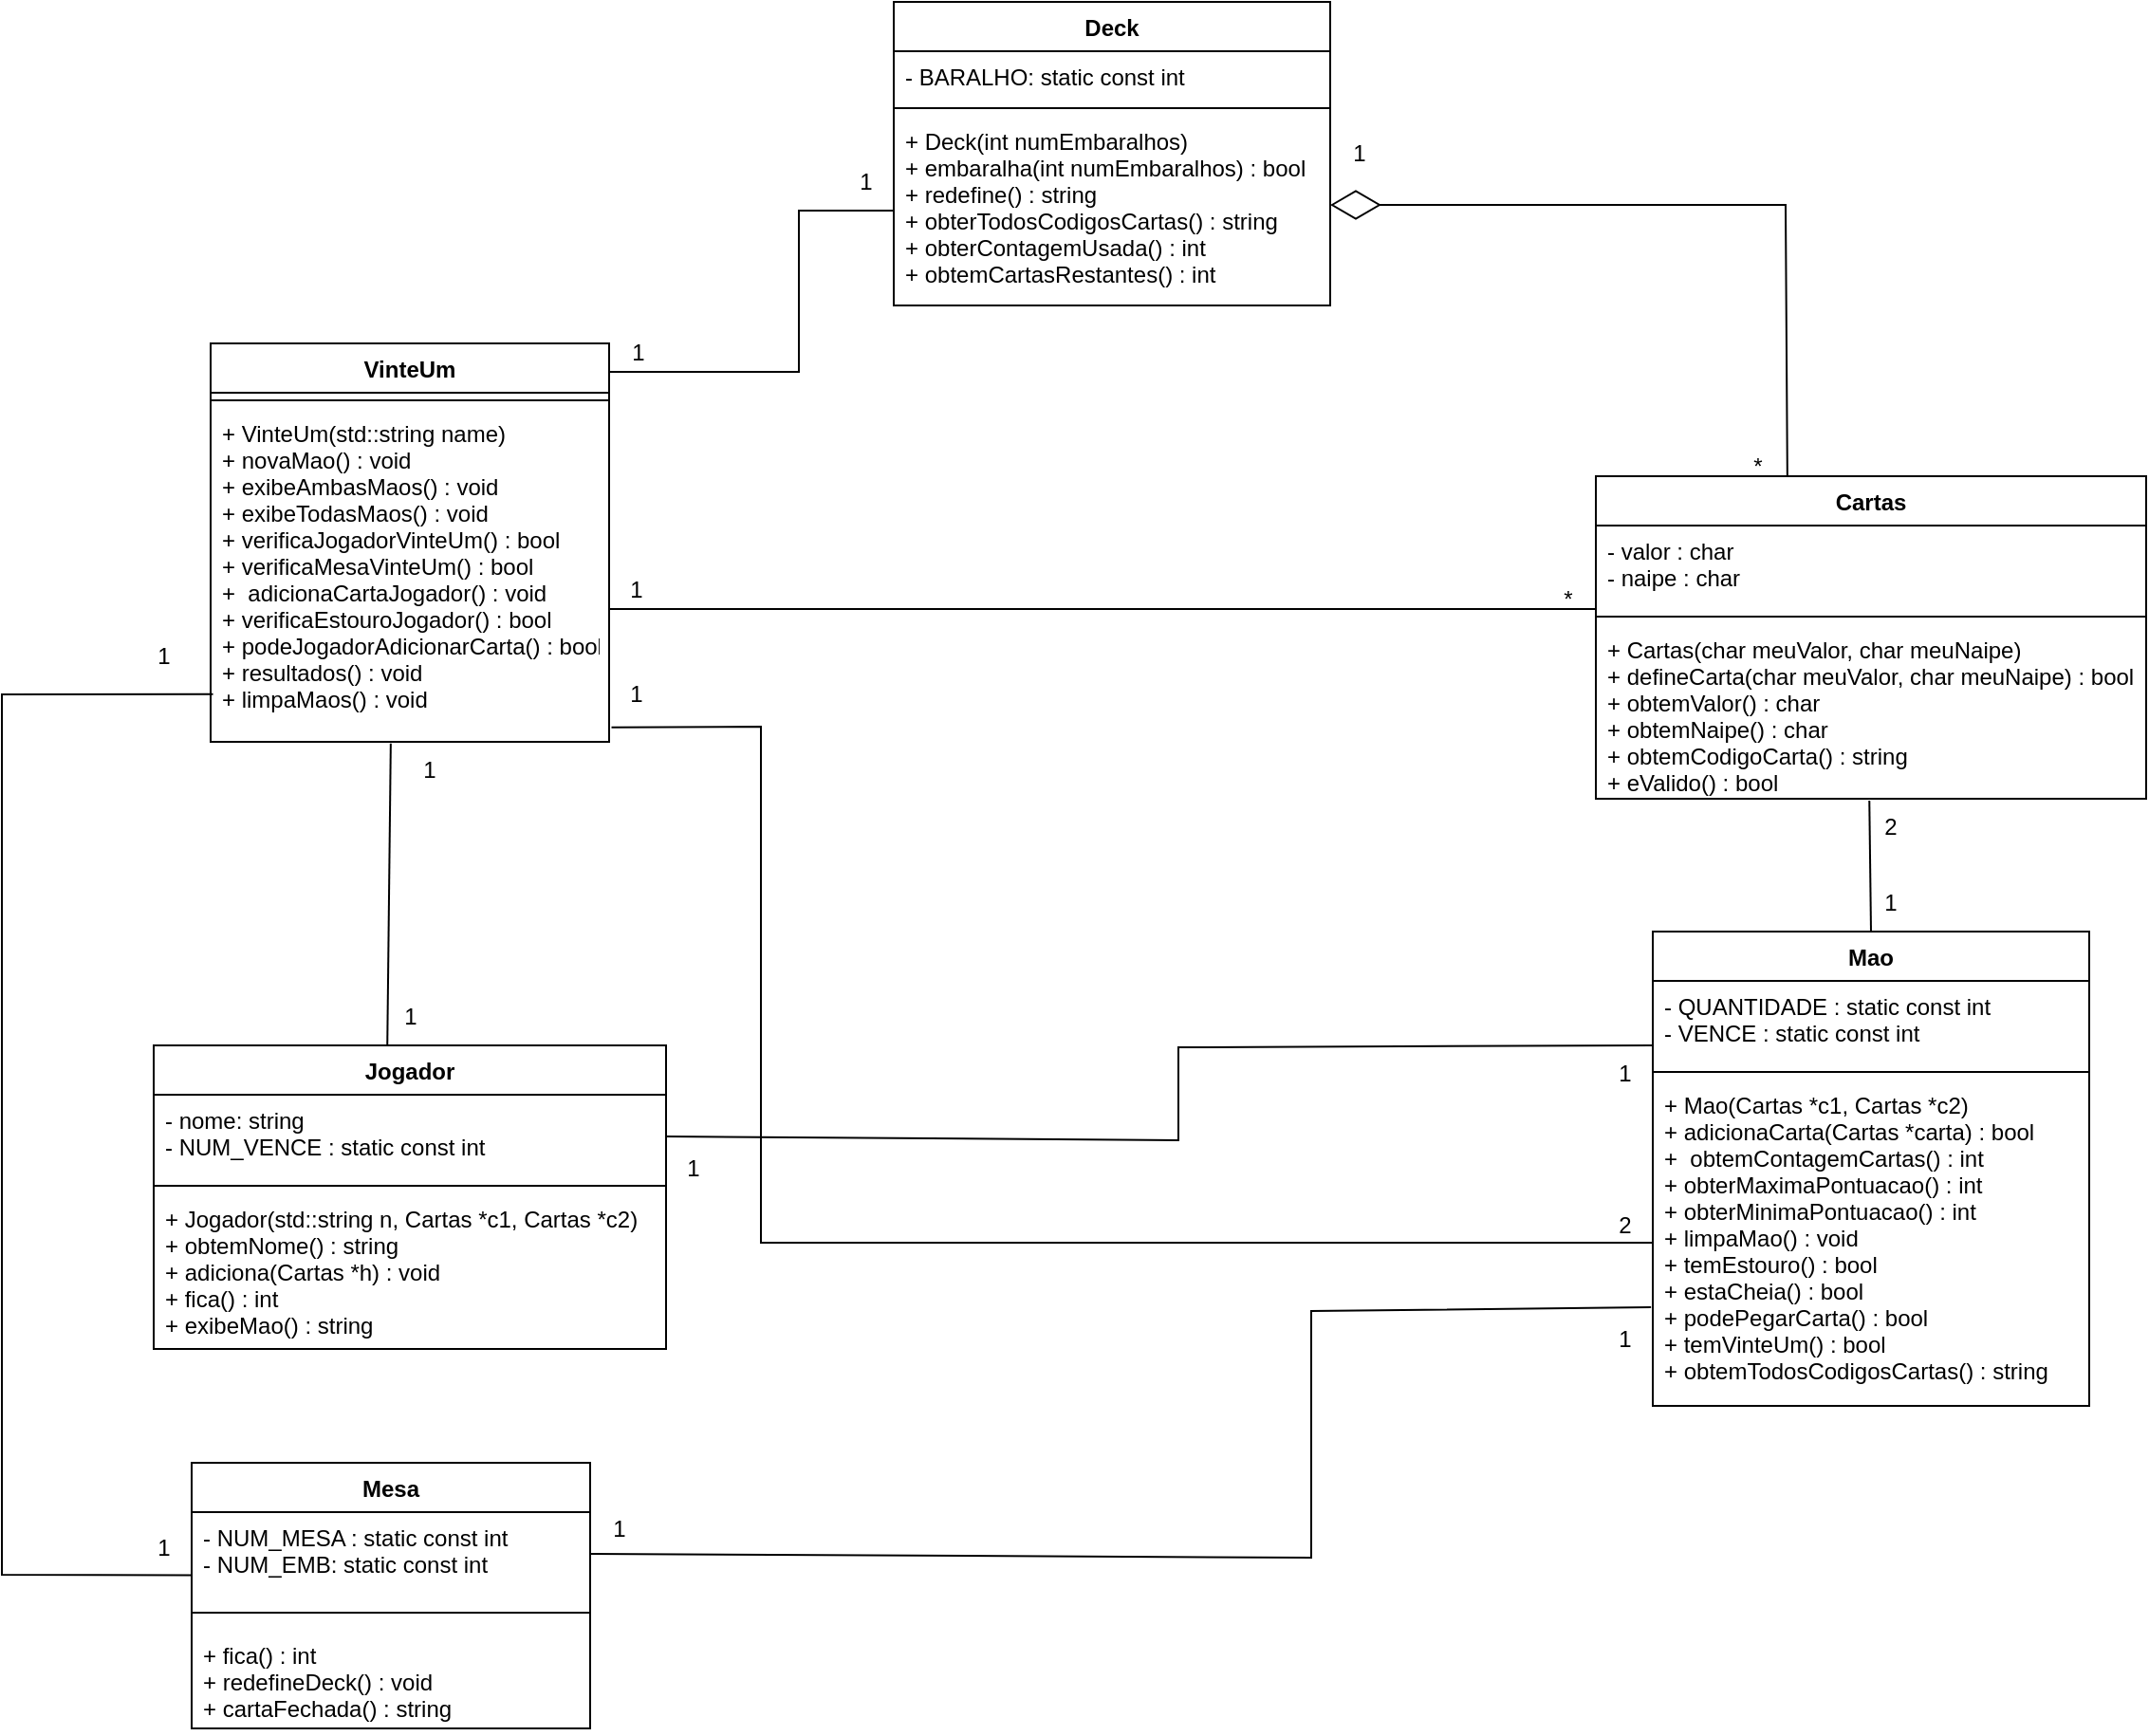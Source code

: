 <mxfile version="20.6.2" type="device"><diagram id="C5RBs43oDa-KdzZeNtuy" name="Page-1"><mxGraphModel dx="1108" dy="1643" grid="1" gridSize="10" guides="1" tooltips="1" connect="1" arrows="1" fold="1" page="1" pageScale="1" pageWidth="827" pageHeight="1169" math="0" shadow="0"><root><mxCell id="WIyWlLk6GJQsqaUBKTNV-0"/><mxCell id="WIyWlLk6GJQsqaUBKTNV-1" parent="WIyWlLk6GJQsqaUBKTNV-0"/><mxCell id="FtHZiqA-CHUglZMtR7C9-0" value="Cartas" style="swimlane;fontStyle=1;align=center;verticalAlign=top;childLayout=stackLayout;horizontal=1;startSize=26;horizontalStack=0;resizeParent=1;resizeParentMax=0;resizeLast=0;collapsible=1;marginBottom=0;" parent="WIyWlLk6GJQsqaUBKTNV-1" vertex="1"><mxGeometry x="890" y="-190" width="290" height="170" as="geometry"/></mxCell><mxCell id="FtHZiqA-CHUglZMtR7C9-1" value="- valor : char&#10;- naipe : char" style="text;strokeColor=none;fillColor=none;align=left;verticalAlign=top;spacingLeft=4;spacingRight=4;overflow=hidden;rotatable=0;points=[[0,0.5],[1,0.5]];portConstraint=eastwest;" parent="FtHZiqA-CHUglZMtR7C9-0" vertex="1"><mxGeometry y="26" width="290" height="44" as="geometry"/></mxCell><mxCell id="FtHZiqA-CHUglZMtR7C9-2" value="" style="line;strokeWidth=1;fillColor=none;align=left;verticalAlign=middle;spacingTop=-1;spacingLeft=3;spacingRight=3;rotatable=0;labelPosition=right;points=[];portConstraint=eastwest;strokeColor=inherit;" parent="FtHZiqA-CHUglZMtR7C9-0" vertex="1"><mxGeometry y="70" width="290" height="8" as="geometry"/></mxCell><mxCell id="FtHZiqA-CHUglZMtR7C9-3" value="+ Cartas(char meuValor, char meuNaipe)&#10;+ defineCarta(char meuValor, char meuNaipe) : bool&#10;+ obtemValor() : char&#10;+ obtemNaipe() : char&#10;+ obtemCodigoCarta() : string&#10;+ eValido() : bool&#10;" style="text;strokeColor=none;fillColor=none;align=left;verticalAlign=top;spacingLeft=4;spacingRight=4;overflow=hidden;rotatable=0;points=[[0,0.5],[1,0.5]];portConstraint=eastwest;" parent="FtHZiqA-CHUglZMtR7C9-0" vertex="1"><mxGeometry y="78" width="290" height="92" as="geometry"/></mxCell><mxCell id="FtHZiqA-CHUglZMtR7C9-6" value="Deck" style="swimlane;fontStyle=1;align=center;verticalAlign=top;childLayout=stackLayout;horizontal=1;startSize=26;horizontalStack=0;resizeParent=1;resizeParentMax=0;resizeLast=0;collapsible=1;marginBottom=0;" parent="WIyWlLk6GJQsqaUBKTNV-1" vertex="1"><mxGeometry x="520" y="-440" width="230" height="160" as="geometry"/></mxCell><mxCell id="FtHZiqA-CHUglZMtR7C9-7" value="- BARALHO: static const int " style="text;strokeColor=none;fillColor=none;align=left;verticalAlign=top;spacingLeft=4;spacingRight=4;overflow=hidden;rotatable=0;points=[[0,0.5],[1,0.5]];portConstraint=eastwest;" parent="FtHZiqA-CHUglZMtR7C9-6" vertex="1"><mxGeometry y="26" width="230" height="26" as="geometry"/></mxCell><mxCell id="FtHZiqA-CHUglZMtR7C9-8" value="" style="line;strokeWidth=1;fillColor=none;align=left;verticalAlign=middle;spacingTop=-1;spacingLeft=3;spacingRight=3;rotatable=0;labelPosition=right;points=[];portConstraint=eastwest;strokeColor=inherit;" parent="FtHZiqA-CHUglZMtR7C9-6" vertex="1"><mxGeometry y="52" width="230" height="8" as="geometry"/></mxCell><mxCell id="FtHZiqA-CHUglZMtR7C9-9" value="+ Deck(int numEmbaralhos)&#10;+ embaralha(int numEmbaralhos) : bool&#10;+ redefine() : string&#10;+ obterTodosCodigosCartas() : string&#10;+ obterContagemUsada() : int&#10;+ obtemCartasRestantes() : int" style="text;strokeColor=none;fillColor=none;align=left;verticalAlign=top;spacingLeft=4;spacingRight=4;overflow=hidden;rotatable=0;points=[[0,0.5],[1,0.5]];portConstraint=eastwest;" parent="FtHZiqA-CHUglZMtR7C9-6" vertex="1"><mxGeometry y="60" width="230" height="100" as="geometry"/></mxCell><mxCell id="FtHZiqA-CHUglZMtR7C9-10" value="Jogador" style="swimlane;fontStyle=1;align=center;verticalAlign=top;childLayout=stackLayout;horizontal=1;startSize=26;horizontalStack=0;resizeParent=1;resizeParentMax=0;resizeLast=0;collapsible=1;marginBottom=0;" parent="WIyWlLk6GJQsqaUBKTNV-1" vertex="1"><mxGeometry x="130" y="110" width="270" height="160" as="geometry"/></mxCell><mxCell id="FtHZiqA-CHUglZMtR7C9-11" value="- nome: string&#10;- NUM_VENCE : static const int " style="text;strokeColor=none;fillColor=none;align=left;verticalAlign=top;spacingLeft=4;spacingRight=4;overflow=hidden;rotatable=0;points=[[0,0.5],[1,0.5]];portConstraint=eastwest;" parent="FtHZiqA-CHUglZMtR7C9-10" vertex="1"><mxGeometry y="26" width="270" height="44" as="geometry"/></mxCell><mxCell id="FtHZiqA-CHUglZMtR7C9-12" value="" style="line;strokeWidth=1;fillColor=none;align=left;verticalAlign=middle;spacingTop=-1;spacingLeft=3;spacingRight=3;rotatable=0;labelPosition=right;points=[];portConstraint=eastwest;strokeColor=inherit;" parent="FtHZiqA-CHUglZMtR7C9-10" vertex="1"><mxGeometry y="70" width="270" height="8" as="geometry"/></mxCell><mxCell id="FtHZiqA-CHUglZMtR7C9-13" value="+ Jogador(std::string n, Cartas *c1, Cartas *c2)&#10;+ obtemNome() : string &#10;+ adiciona(Cartas *h) : void &#10;+ fica() : int&#10;+ exibeMao() : string " style="text;strokeColor=none;fillColor=none;align=left;verticalAlign=top;spacingLeft=4;spacingRight=4;overflow=hidden;rotatable=0;points=[[0,0.5],[1,0.5]];portConstraint=eastwest;" parent="FtHZiqA-CHUglZMtR7C9-10" vertex="1"><mxGeometry y="78" width="270" height="82" as="geometry"/></mxCell><mxCell id="FtHZiqA-CHUglZMtR7C9-14" value="Mesa" style="swimlane;fontStyle=1;align=center;verticalAlign=top;childLayout=stackLayout;horizontal=1;startSize=26;horizontalStack=0;resizeParent=1;resizeParentMax=0;resizeLast=0;collapsible=1;marginBottom=0;" parent="WIyWlLk6GJQsqaUBKTNV-1" vertex="1"><mxGeometry x="150" y="330" width="210" height="140" as="geometry"/></mxCell><mxCell id="FtHZiqA-CHUglZMtR7C9-15" value="- NUM_MESA : static const int&#10;- NUM_EMB: static const int" style="text;strokeColor=none;fillColor=none;align=left;verticalAlign=top;spacingLeft=4;spacingRight=4;overflow=hidden;rotatable=0;points=[[0,0.5],[1,0.5]];portConstraint=eastwest;" parent="FtHZiqA-CHUglZMtR7C9-14" vertex="1"><mxGeometry y="26" width="210" height="44" as="geometry"/></mxCell><mxCell id="FtHZiqA-CHUglZMtR7C9-16" value="" style="line;strokeWidth=1;fillColor=none;align=left;verticalAlign=middle;spacingTop=-1;spacingLeft=3;spacingRight=3;rotatable=0;labelPosition=right;points=[];portConstraint=eastwest;strokeColor=inherit;" parent="FtHZiqA-CHUglZMtR7C9-14" vertex="1"><mxGeometry y="70" width="210" height="18" as="geometry"/></mxCell><mxCell id="FtHZiqA-CHUglZMtR7C9-17" value="+ fica() : int&#10;+ redefineDeck() : void&#10;+ cartaFechada() : string" style="text;strokeColor=none;fillColor=none;align=left;verticalAlign=top;spacingLeft=4;spacingRight=4;overflow=hidden;rotatable=0;points=[[0,0.5],[1,0.5]];portConstraint=eastwest;" parent="FtHZiqA-CHUglZMtR7C9-14" vertex="1"><mxGeometry y="88" width="210" height="52" as="geometry"/></mxCell><mxCell id="FtHZiqA-CHUglZMtR7C9-18" value="Mao" style="swimlane;fontStyle=1;align=center;verticalAlign=top;childLayout=stackLayout;horizontal=1;startSize=26;horizontalStack=0;resizeParent=1;resizeParentMax=0;resizeLast=0;collapsible=1;marginBottom=0;" parent="WIyWlLk6GJQsqaUBKTNV-1" vertex="1"><mxGeometry x="920" y="50" width="230" height="250" as="geometry"/></mxCell><mxCell id="FtHZiqA-CHUglZMtR7C9-19" value="- QUANTIDADE : static const int&#10;- VENCE : static const int" style="text;strokeColor=none;fillColor=none;align=left;verticalAlign=top;spacingLeft=4;spacingRight=4;overflow=hidden;rotatable=0;points=[[0,0.5],[1,0.5]];portConstraint=eastwest;" parent="FtHZiqA-CHUglZMtR7C9-18" vertex="1"><mxGeometry y="26" width="230" height="44" as="geometry"/></mxCell><mxCell id="FtHZiqA-CHUglZMtR7C9-20" value="" style="line;strokeWidth=1;fillColor=none;align=left;verticalAlign=middle;spacingTop=-1;spacingLeft=3;spacingRight=3;rotatable=0;labelPosition=right;points=[];portConstraint=eastwest;strokeColor=inherit;" parent="FtHZiqA-CHUglZMtR7C9-18" vertex="1"><mxGeometry y="70" width="230" height="8" as="geometry"/></mxCell><mxCell id="FtHZiqA-CHUglZMtR7C9-21" value="+ Mao(Cartas *c1, Cartas *c2)&#10;+ adicionaCarta(Cartas *carta) : bool&#10;+  obtemContagemCartas() : int&#10;+ obterMaximaPontuacao() : int&#10;+ obterMinimaPontuacao() : int&#10;+ limpaMao() : void&#10;+ temEstouro() : bool&#10;+ estaCheia() : bool&#10;+ podePegarCarta() : bool&#10;+ temVinteUm() : bool&#10;+ obtemTodosCodigosCartas() : string" style="text;strokeColor=none;fillColor=none;align=left;verticalAlign=top;spacingLeft=4;spacingRight=4;overflow=hidden;rotatable=0;points=[[0,0.5],[1,0.5]];portConstraint=eastwest;" parent="FtHZiqA-CHUglZMtR7C9-18" vertex="1"><mxGeometry y="78" width="230" height="172" as="geometry"/></mxCell><mxCell id="FtHZiqA-CHUglZMtR7C9-22" value="VinteUm" style="swimlane;fontStyle=1;align=center;verticalAlign=top;childLayout=stackLayout;horizontal=1;startSize=26;horizontalStack=0;resizeParent=1;resizeParentMax=0;resizeLast=0;collapsible=1;marginBottom=0;" parent="WIyWlLk6GJQsqaUBKTNV-1" vertex="1"><mxGeometry x="160" y="-260" width="210" height="210" as="geometry"/></mxCell><mxCell id="FtHZiqA-CHUglZMtR7C9-24" value="" style="line;strokeWidth=1;fillColor=none;align=left;verticalAlign=middle;spacingTop=-1;spacingLeft=3;spacingRight=3;rotatable=0;labelPosition=right;points=[];portConstraint=eastwest;strokeColor=inherit;" parent="FtHZiqA-CHUglZMtR7C9-22" vertex="1"><mxGeometry y="26" width="210" height="8" as="geometry"/></mxCell><mxCell id="FtHZiqA-CHUglZMtR7C9-25" value="+ VinteUm(std::string name)&#10;+ novaMao() : void&#10;+ exibeAmbasMaos() : void&#10;+ exibeTodasMaos() : void&#10;+ verificaJogadorVinteUm() : bool&#10;+ verificaMesaVinteUm() : bool&#10;+  adicionaCartaJogador() : void&#10;+ verificaEstouroJogador() : bool&#10;+ podeJogadorAdicionarCarta() : bool&#10;+ resultados() : void&#10;+ limpaMaos() : void" style="text;strokeColor=none;fillColor=none;align=left;verticalAlign=top;spacingLeft=4;spacingRight=4;overflow=hidden;rotatable=0;points=[[0,0.5],[1,0.5]];portConstraint=eastwest;" parent="FtHZiqA-CHUglZMtR7C9-22" vertex="1"><mxGeometry y="34" width="210" height="176" as="geometry"/></mxCell><mxCell id="v2-67lfSvxdD7rLzkx8B-0" value="" style="endArrow=none;html=1;rounded=0;entryX=0;entryY=0.5;entryDx=0;entryDy=0;" parent="WIyWlLk6GJQsqaUBKTNV-1" target="FtHZiqA-CHUglZMtR7C9-9" edge="1"><mxGeometry width="50" height="50" relative="1" as="geometry"><mxPoint x="370" y="-245" as="sourcePoint"/><mxPoint x="590" y="-130" as="targetPoint"/><Array as="points"><mxPoint x="470" y="-245"/><mxPoint x="470" y="-330"/></Array></mxGeometry></mxCell><mxCell id="v2-67lfSvxdD7rLzkx8B-14" value="" style="endArrow=diamondThin;endFill=0;endSize=24;html=1;rounded=0;exitX=0.348;exitY=0;exitDx=0;exitDy=0;exitPerimeter=0;" parent="WIyWlLk6GJQsqaUBKTNV-1" source="FtHZiqA-CHUglZMtR7C9-0" edge="1"><mxGeometry width="160" relative="1" as="geometry"><mxPoint x="990" y="-250" as="sourcePoint"/><mxPoint x="750" y="-333" as="targetPoint"/><Array as="points"><mxPoint x="990" y="-333"/></Array></mxGeometry></mxCell><mxCell id="v2-67lfSvxdD7rLzkx8B-16" value="" style="endArrow=none;html=1;rounded=0;exitX=0.452;exitY=1.005;exitDx=0;exitDy=0;exitPerimeter=0;entryX=0.456;entryY=0;entryDx=0;entryDy=0;entryPerimeter=0;" parent="WIyWlLk6GJQsqaUBKTNV-1" source="FtHZiqA-CHUglZMtR7C9-25" target="FtHZiqA-CHUglZMtR7C9-10" edge="1"><mxGeometry width="50" height="50" relative="1" as="geometry"><mxPoint x="280" y="20" as="sourcePoint"/><mxPoint x="590" y="-30" as="targetPoint"/></mxGeometry></mxCell><mxCell id="v2-67lfSvxdD7rLzkx8B-17" value="" style="endArrow=none;html=1;rounded=0;" parent="WIyWlLk6GJQsqaUBKTNV-1" edge="1"><mxGeometry width="50" height="50" relative="1" as="geometry"><mxPoint x="370" y="-120" as="sourcePoint"/><mxPoint x="890" y="-120" as="targetPoint"/></mxGeometry></mxCell><mxCell id="v2-67lfSvxdD7rLzkx8B-25" value="" style="endArrow=none;html=1;rounded=0;" parent="WIyWlLk6GJQsqaUBKTNV-1" edge="1"><mxGeometry width="50" height="50" relative="1" as="geometry"><mxPoint x="400" y="158" as="sourcePoint"/><mxPoint x="920" y="110" as="targetPoint"/><Array as="points"><mxPoint x="670" y="160"/><mxPoint x="670" y="111"/></Array></mxGeometry></mxCell><mxCell id="v2-67lfSvxdD7rLzkx8B-26" value="" style="endArrow=none;html=1;rounded=0;exitX=1;exitY=0.5;exitDx=0;exitDy=0;entryX=-0.004;entryY=0.698;entryDx=0;entryDy=0;entryPerimeter=0;" parent="WIyWlLk6GJQsqaUBKTNV-1" source="FtHZiqA-CHUglZMtR7C9-15" target="FtHZiqA-CHUglZMtR7C9-21" edge="1"><mxGeometry width="50" height="50" relative="1" as="geometry"><mxPoint x="740" y="220" as="sourcePoint"/><mxPoint x="790" y="170" as="targetPoint"/><Array as="points"><mxPoint x="740" y="380"/><mxPoint x="740" y="250"/></Array></mxGeometry></mxCell><mxCell id="v2-67lfSvxdD7rLzkx8B-27" value="" style="endArrow=none;html=1;rounded=0;entryX=0.497;entryY=1.011;entryDx=0;entryDy=0;entryPerimeter=0;exitX=0.5;exitY=0;exitDx=0;exitDy=0;" parent="WIyWlLk6GJQsqaUBKTNV-1" source="FtHZiqA-CHUglZMtR7C9-18" target="FtHZiqA-CHUglZMtR7C9-3" edge="1"><mxGeometry width="50" height="50" relative="1" as="geometry"><mxPoint x="740" y="30" as="sourcePoint"/><mxPoint x="790" y="-20" as="targetPoint"/></mxGeometry></mxCell><mxCell id="v2-67lfSvxdD7rLzkx8B-28" value="1" style="text;html=1;align=center;verticalAlign=middle;resizable=0;points=[];autosize=1;strokeColor=none;fillColor=none;" parent="WIyWlLk6GJQsqaUBKTNV-1" vertex="1"><mxGeometry x="750" y="-375" width="30" height="30" as="geometry"/></mxCell><mxCell id="v2-67lfSvxdD7rLzkx8B-29" value="*" style="text;html=1;align=center;verticalAlign=middle;resizable=0;points=[];autosize=1;strokeColor=none;fillColor=none;" parent="WIyWlLk6GJQsqaUBKTNV-1" vertex="1"><mxGeometry x="960" y="-210" width="30" height="30" as="geometry"/></mxCell><mxCell id="v2-67lfSvxdD7rLzkx8B-30" value="1" style="text;html=1;align=center;verticalAlign=middle;resizable=0;points=[];autosize=1;strokeColor=none;fillColor=none;" parent="WIyWlLk6GJQsqaUBKTNV-1" vertex="1"><mxGeometry x="260" y="-50" width="30" height="30" as="geometry"/></mxCell><mxCell id="v2-67lfSvxdD7rLzkx8B-31" value="1" style="text;html=1;align=center;verticalAlign=middle;resizable=0;points=[];autosize=1;strokeColor=none;fillColor=none;" parent="WIyWlLk6GJQsqaUBKTNV-1" vertex="1"><mxGeometry x="250" y="80" width="30" height="30" as="geometry"/></mxCell><mxCell id="v2-67lfSvxdD7rLzkx8B-32" value="1" style="text;html=1;align=center;verticalAlign=middle;resizable=0;points=[];autosize=1;strokeColor=none;fillColor=none;" parent="WIyWlLk6GJQsqaUBKTNV-1" vertex="1"><mxGeometry x="399" y="160" width="30" height="30" as="geometry"/></mxCell><mxCell id="v2-67lfSvxdD7rLzkx8B-33" value="1" style="text;html=1;align=center;verticalAlign=middle;resizable=0;points=[];autosize=1;strokeColor=none;fillColor=none;" parent="WIyWlLk6GJQsqaUBKTNV-1" vertex="1"><mxGeometry x="360" y="350" width="30" height="30" as="geometry"/></mxCell><mxCell id="v2-67lfSvxdD7rLzkx8B-34" value="1" style="text;html=1;align=center;verticalAlign=middle;resizable=0;points=[];autosize=1;strokeColor=none;fillColor=none;" parent="WIyWlLk6GJQsqaUBKTNV-1" vertex="1"><mxGeometry x="890" y="250" width="30" height="30" as="geometry"/></mxCell><mxCell id="v2-67lfSvxdD7rLzkx8B-35" value="1" style="text;html=1;align=center;verticalAlign=middle;resizable=0;points=[];autosize=1;strokeColor=none;fillColor=none;" parent="WIyWlLk6GJQsqaUBKTNV-1" vertex="1"><mxGeometry x="890" y="110" width="30" height="30" as="geometry"/></mxCell><mxCell id="v2-67lfSvxdD7rLzkx8B-42" value="1" style="text;html=1;align=center;verticalAlign=middle;resizable=0;points=[];autosize=1;strokeColor=none;fillColor=none;" parent="WIyWlLk6GJQsqaUBKTNV-1" vertex="1"><mxGeometry x="369" y="-145" width="30" height="30" as="geometry"/></mxCell><mxCell id="v2-67lfSvxdD7rLzkx8B-43" value="*" style="text;html=1;align=center;verticalAlign=middle;resizable=0;points=[];autosize=1;strokeColor=none;fillColor=none;" parent="WIyWlLk6GJQsqaUBKTNV-1" vertex="1"><mxGeometry x="860" y="-140" width="30" height="30" as="geometry"/></mxCell><mxCell id="v2-67lfSvxdD7rLzkx8B-44" value="2" style="text;html=1;align=center;verticalAlign=middle;resizable=0;points=[];autosize=1;strokeColor=none;fillColor=none;" parent="WIyWlLk6GJQsqaUBKTNV-1" vertex="1"><mxGeometry x="1030" y="-20" width="30" height="30" as="geometry"/></mxCell><mxCell id="v2-67lfSvxdD7rLzkx8B-45" value="1" style="text;html=1;align=center;verticalAlign=middle;resizable=0;points=[];autosize=1;strokeColor=none;fillColor=none;" parent="WIyWlLk6GJQsqaUBKTNV-1" vertex="1"><mxGeometry x="1030" y="20" width="30" height="30" as="geometry"/></mxCell><mxCell id="v2-67lfSvxdD7rLzkx8B-46" value="" style="endArrow=none;html=1;rounded=0;exitX=1.006;exitY=0.957;exitDx=0;exitDy=0;exitPerimeter=0;" parent="WIyWlLk6GJQsqaUBKTNV-1" source="FtHZiqA-CHUglZMtR7C9-25" target="FtHZiqA-CHUglZMtR7C9-21" edge="1"><mxGeometry width="50" height="50" relative="1" as="geometry"><mxPoint x="800" y="-40" as="sourcePoint"/><mxPoint x="850" y="-90" as="targetPoint"/><Array as="points"><mxPoint x="450" y="-58"/><mxPoint x="450" y="214"/></Array></mxGeometry></mxCell><mxCell id="v2-67lfSvxdD7rLzkx8B-47" value="1" style="text;html=1;align=center;verticalAlign=middle;resizable=0;points=[];autosize=1;strokeColor=none;fillColor=none;" parent="WIyWlLk6GJQsqaUBKTNV-1" vertex="1"><mxGeometry x="369" y="-90" width="30" height="30" as="geometry"/></mxCell><mxCell id="v2-67lfSvxdD7rLzkx8B-48" value="2" style="text;html=1;align=center;verticalAlign=middle;resizable=0;points=[];autosize=1;strokeColor=none;fillColor=none;" parent="WIyWlLk6GJQsqaUBKTNV-1" vertex="1"><mxGeometry x="890" y="190" width="30" height="30" as="geometry"/></mxCell><mxCell id="v2-67lfSvxdD7rLzkx8B-49" value="" style="endArrow=none;html=1;rounded=0;entryX=0.006;entryY=0.857;entryDx=0;entryDy=0;entryPerimeter=0;exitX=0;exitY=0.756;exitDx=0;exitDy=0;exitPerimeter=0;" parent="WIyWlLk6GJQsqaUBKTNV-1" source="FtHZiqA-CHUglZMtR7C9-15" target="FtHZiqA-CHUglZMtR7C9-25" edge="1"><mxGeometry width="50" height="50" relative="1" as="geometry"><mxPoint x="40" y="340" as="sourcePoint"/><mxPoint x="710" y="30" as="targetPoint"/><Array as="points"><mxPoint x="50" y="389"/><mxPoint x="50" y="-75"/></Array></mxGeometry></mxCell><mxCell id="v2-67lfSvxdD7rLzkx8B-50" value="1" style="text;html=1;align=center;verticalAlign=middle;resizable=0;points=[];autosize=1;strokeColor=none;fillColor=none;" parent="WIyWlLk6GJQsqaUBKTNV-1" vertex="1"><mxGeometry x="120" y="-110" width="30" height="30" as="geometry"/></mxCell><mxCell id="v2-67lfSvxdD7rLzkx8B-51" value="1" style="text;html=1;align=center;verticalAlign=middle;resizable=0;points=[];autosize=1;strokeColor=none;fillColor=none;" parent="WIyWlLk6GJQsqaUBKTNV-1" vertex="1"><mxGeometry x="120" y="360" width="30" height="30" as="geometry"/></mxCell><mxCell id="v2-67lfSvxdD7rLzkx8B-52" value="1" style="text;html=1;align=center;verticalAlign=middle;resizable=0;points=[];autosize=1;strokeColor=none;fillColor=none;" parent="WIyWlLk6GJQsqaUBKTNV-1" vertex="1"><mxGeometry x="370" y="-270" width="30" height="30" as="geometry"/></mxCell><mxCell id="v2-67lfSvxdD7rLzkx8B-53" value="1" style="text;html=1;align=center;verticalAlign=middle;resizable=0;points=[];autosize=1;strokeColor=none;fillColor=none;" parent="WIyWlLk6GJQsqaUBKTNV-1" vertex="1"><mxGeometry x="490" y="-360" width="30" height="30" as="geometry"/></mxCell></root></mxGraphModel></diagram></mxfile>